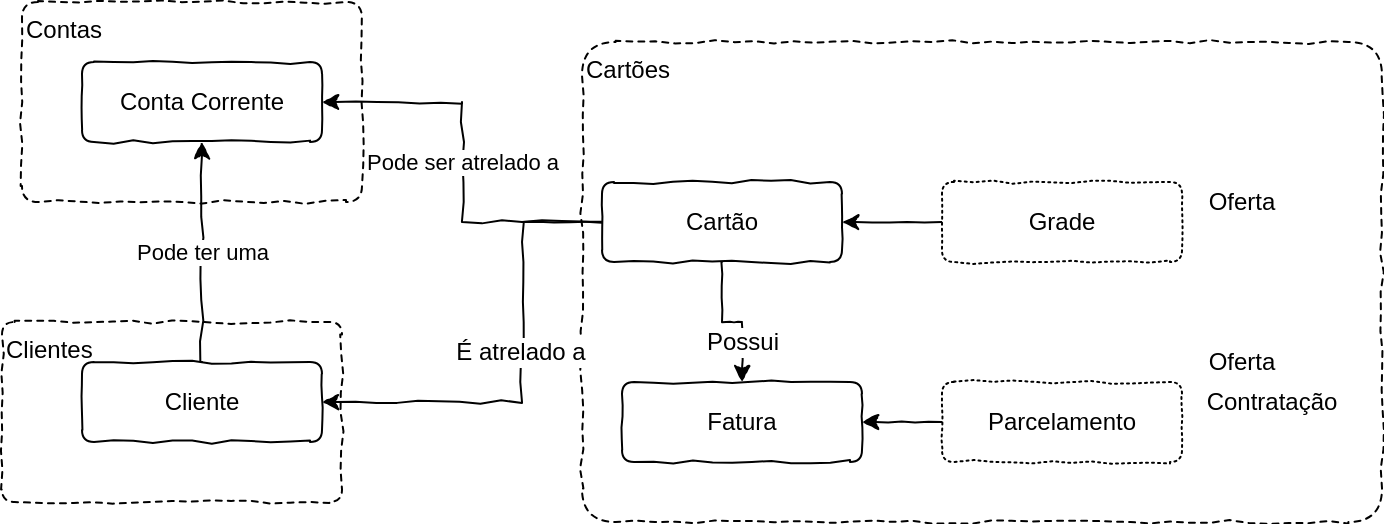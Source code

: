 <mxfile version="12.6.1" type="device"><diagram id="WMoJoTrSvPSUlHn5IuxJ" name="Page-1"><mxGraphModel dx="868" dy="491" grid="1" gridSize="10" guides="1" tooltips="1" connect="1" arrows="1" fold="1" page="1" pageScale="1" pageWidth="850" pageHeight="1100" math="0" shadow="0"><root><mxCell id="0"/><mxCell id="1" parent="0"/><mxCell id="ZO8fXxUJArJDfPmbPtuw-15" value="Cartões" style="rounded=1;whiteSpace=wrap;html=1;glass=0;comic=1;dashed=1;align=left;verticalAlign=top;arcSize=7;" vertex="1" parent="1"><mxGeometry x="330" y="80" width="400" height="240" as="geometry"/></mxCell><mxCell id="ZO8fXxUJArJDfPmbPtuw-16" value="Clientes" style="rounded=1;whiteSpace=wrap;html=1;glass=0;comic=1;dashed=1;align=left;verticalAlign=top;arcSize=7;" vertex="1" parent="1"><mxGeometry x="40" y="220" width="170" height="90" as="geometry"/></mxCell><mxCell id="ZO8fXxUJArJDfPmbPtuw-17" value="Contas" style="rounded=1;whiteSpace=wrap;html=1;glass=0;comic=1;dashed=1;align=left;verticalAlign=top;arcSize=8;" vertex="1" parent="1"><mxGeometry x="50" y="60" width="170" height="100" as="geometry"/></mxCell><mxCell id="ZO8fXxUJArJDfPmbPtuw-1" value="Conta Corrente" style="rounded=1;whiteSpace=wrap;html=1;comic=1;" vertex="1" parent="1"><mxGeometry x="80" y="90" width="120" height="40" as="geometry"/></mxCell><mxCell id="ZO8fXxUJArJDfPmbPtuw-7" value="Pode ter uma" style="edgeStyle=orthogonalEdgeStyle;rounded=0;comic=1;orthogonalLoop=1;jettySize=auto;html=1;entryX=0.5;entryY=1;entryDx=0;entryDy=0;" edge="1" parent="1" source="ZO8fXxUJArJDfPmbPtuw-2" target="ZO8fXxUJArJDfPmbPtuw-1"><mxGeometry relative="1" as="geometry"/></mxCell><mxCell id="ZO8fXxUJArJDfPmbPtuw-2" value="Cliente" style="rounded=1;whiteSpace=wrap;html=1;comic=1;" vertex="1" parent="1"><mxGeometry x="80" y="240" width="120" height="40" as="geometry"/></mxCell><mxCell id="ZO8fXxUJArJDfPmbPtuw-5" value="Pode ser atrelado a" style="edgeStyle=orthogonalEdgeStyle;rounded=0;orthogonalLoop=1;jettySize=auto;html=1;entryX=1;entryY=0.5;entryDx=0;entryDy=0;comic=1;" edge="1" parent="1" source="ZO8fXxUJArJDfPmbPtuw-3" target="ZO8fXxUJArJDfPmbPtuw-1"><mxGeometry relative="1" as="geometry"/></mxCell><mxCell id="ZO8fXxUJArJDfPmbPtuw-8" style="edgeStyle=orthogonalEdgeStyle;rounded=0;comic=1;orthogonalLoop=1;jettySize=auto;html=1;entryX=1;entryY=0.5;entryDx=0;entryDy=0;" edge="1" parent="1" source="ZO8fXxUJArJDfPmbPtuw-3" target="ZO8fXxUJArJDfPmbPtuw-2"><mxGeometry relative="1" as="geometry"><Array as="points"><mxPoint x="300" y="170"/><mxPoint x="300" y="260"/></Array></mxGeometry></mxCell><mxCell id="ZO8fXxUJArJDfPmbPtuw-9" value="É atrelado a" style="text;html=1;align=center;verticalAlign=middle;resizable=0;points=[];labelBackgroundColor=#ffffff;" vertex="1" connectable="0" parent="ZO8fXxUJArJDfPmbPtuw-8"><mxGeometry x="-0.091" y="-1" relative="1" as="geometry"><mxPoint as="offset"/></mxGeometry></mxCell><mxCell id="ZO8fXxUJArJDfPmbPtuw-10" style="edgeStyle=orthogonalEdgeStyle;rounded=0;comic=1;orthogonalLoop=1;jettySize=auto;html=1;" edge="1" parent="1" source="ZO8fXxUJArJDfPmbPtuw-3" target="ZO8fXxUJArJDfPmbPtuw-4"><mxGeometry relative="1" as="geometry"/></mxCell><mxCell id="ZO8fXxUJArJDfPmbPtuw-11" value="Possui" style="text;html=1;align=center;verticalAlign=middle;resizable=0;points=[];labelBackgroundColor=#ffffff;" vertex="1" connectable="0" parent="ZO8fXxUJArJDfPmbPtuw-10"><mxGeometry x="-0.347" y="-1" relative="1" as="geometry"><mxPoint x="10.69" y="17.24" as="offset"/></mxGeometry></mxCell><mxCell id="ZO8fXxUJArJDfPmbPtuw-3" value="Cartão" style="rounded=1;whiteSpace=wrap;html=1;glass=0;comic=1;" vertex="1" parent="1"><mxGeometry x="340" y="150" width="120" height="40" as="geometry"/></mxCell><mxCell id="ZO8fXxUJArJDfPmbPtuw-4" value="Fatura" style="rounded=1;whiteSpace=wrap;html=1;comic=1;" vertex="1" parent="1"><mxGeometry x="350" y="250" width="120" height="40" as="geometry"/></mxCell><mxCell id="ZO8fXxUJArJDfPmbPtuw-30" style="edgeStyle=orthogonalEdgeStyle;rounded=0;comic=1;orthogonalLoop=1;jettySize=auto;html=1;entryX=1;entryY=0.5;entryDx=0;entryDy=0;" edge="1" parent="1" source="ZO8fXxUJArJDfPmbPtuw-29" target="ZO8fXxUJArJDfPmbPtuw-4"><mxGeometry relative="1" as="geometry"/></mxCell><mxCell id="ZO8fXxUJArJDfPmbPtuw-29" value="Parcelamento" style="rounded=1;whiteSpace=wrap;html=1;comic=1;dashed=1;dashPattern=1 2;" vertex="1" parent="1"><mxGeometry x="510" y="250" width="120" height="40" as="geometry"/></mxCell><mxCell id="ZO8fXxUJArJDfPmbPtuw-32" style="edgeStyle=orthogonalEdgeStyle;rounded=0;comic=1;orthogonalLoop=1;jettySize=auto;html=1;entryX=1;entryY=0.5;entryDx=0;entryDy=0;" edge="1" parent="1" source="ZO8fXxUJArJDfPmbPtuw-31" target="ZO8fXxUJArJDfPmbPtuw-3"><mxGeometry relative="1" as="geometry"/></mxCell><mxCell id="ZO8fXxUJArJDfPmbPtuw-31" value="Grade" style="rounded=1;whiteSpace=wrap;html=1;comic=1;dashed=1;dashPattern=1 2;" vertex="1" parent="1"><mxGeometry x="510" y="150" width="120" height="40" as="geometry"/></mxCell><mxCell id="ZO8fXxUJArJDfPmbPtuw-33" value="Oferta" style="text;html=1;strokeColor=none;fillColor=none;align=center;verticalAlign=middle;whiteSpace=wrap;rounded=0;glass=0;dashed=1;dashPattern=1 2;comic=1;" vertex="1" parent="1"><mxGeometry x="640" y="230" width="40" height="20" as="geometry"/></mxCell><mxCell id="ZO8fXxUJArJDfPmbPtuw-34" value="Contratação" style="text;html=1;strokeColor=none;fillColor=none;align=center;verticalAlign=middle;whiteSpace=wrap;rounded=0;glass=0;dashed=1;dashPattern=1 2;comic=1;" vertex="1" parent="1"><mxGeometry x="640" y="250" width="70" height="20" as="geometry"/></mxCell><mxCell id="ZO8fXxUJArJDfPmbPtuw-39" value="Oferta" style="text;html=1;strokeColor=none;fillColor=none;align=center;verticalAlign=middle;whiteSpace=wrap;rounded=0;glass=0;dashed=1;dashPattern=1 2;comic=1;" vertex="1" parent="1"><mxGeometry x="640" y="150" width="40" height="20" as="geometry"/></mxCell></root></mxGraphModel></diagram></mxfile>